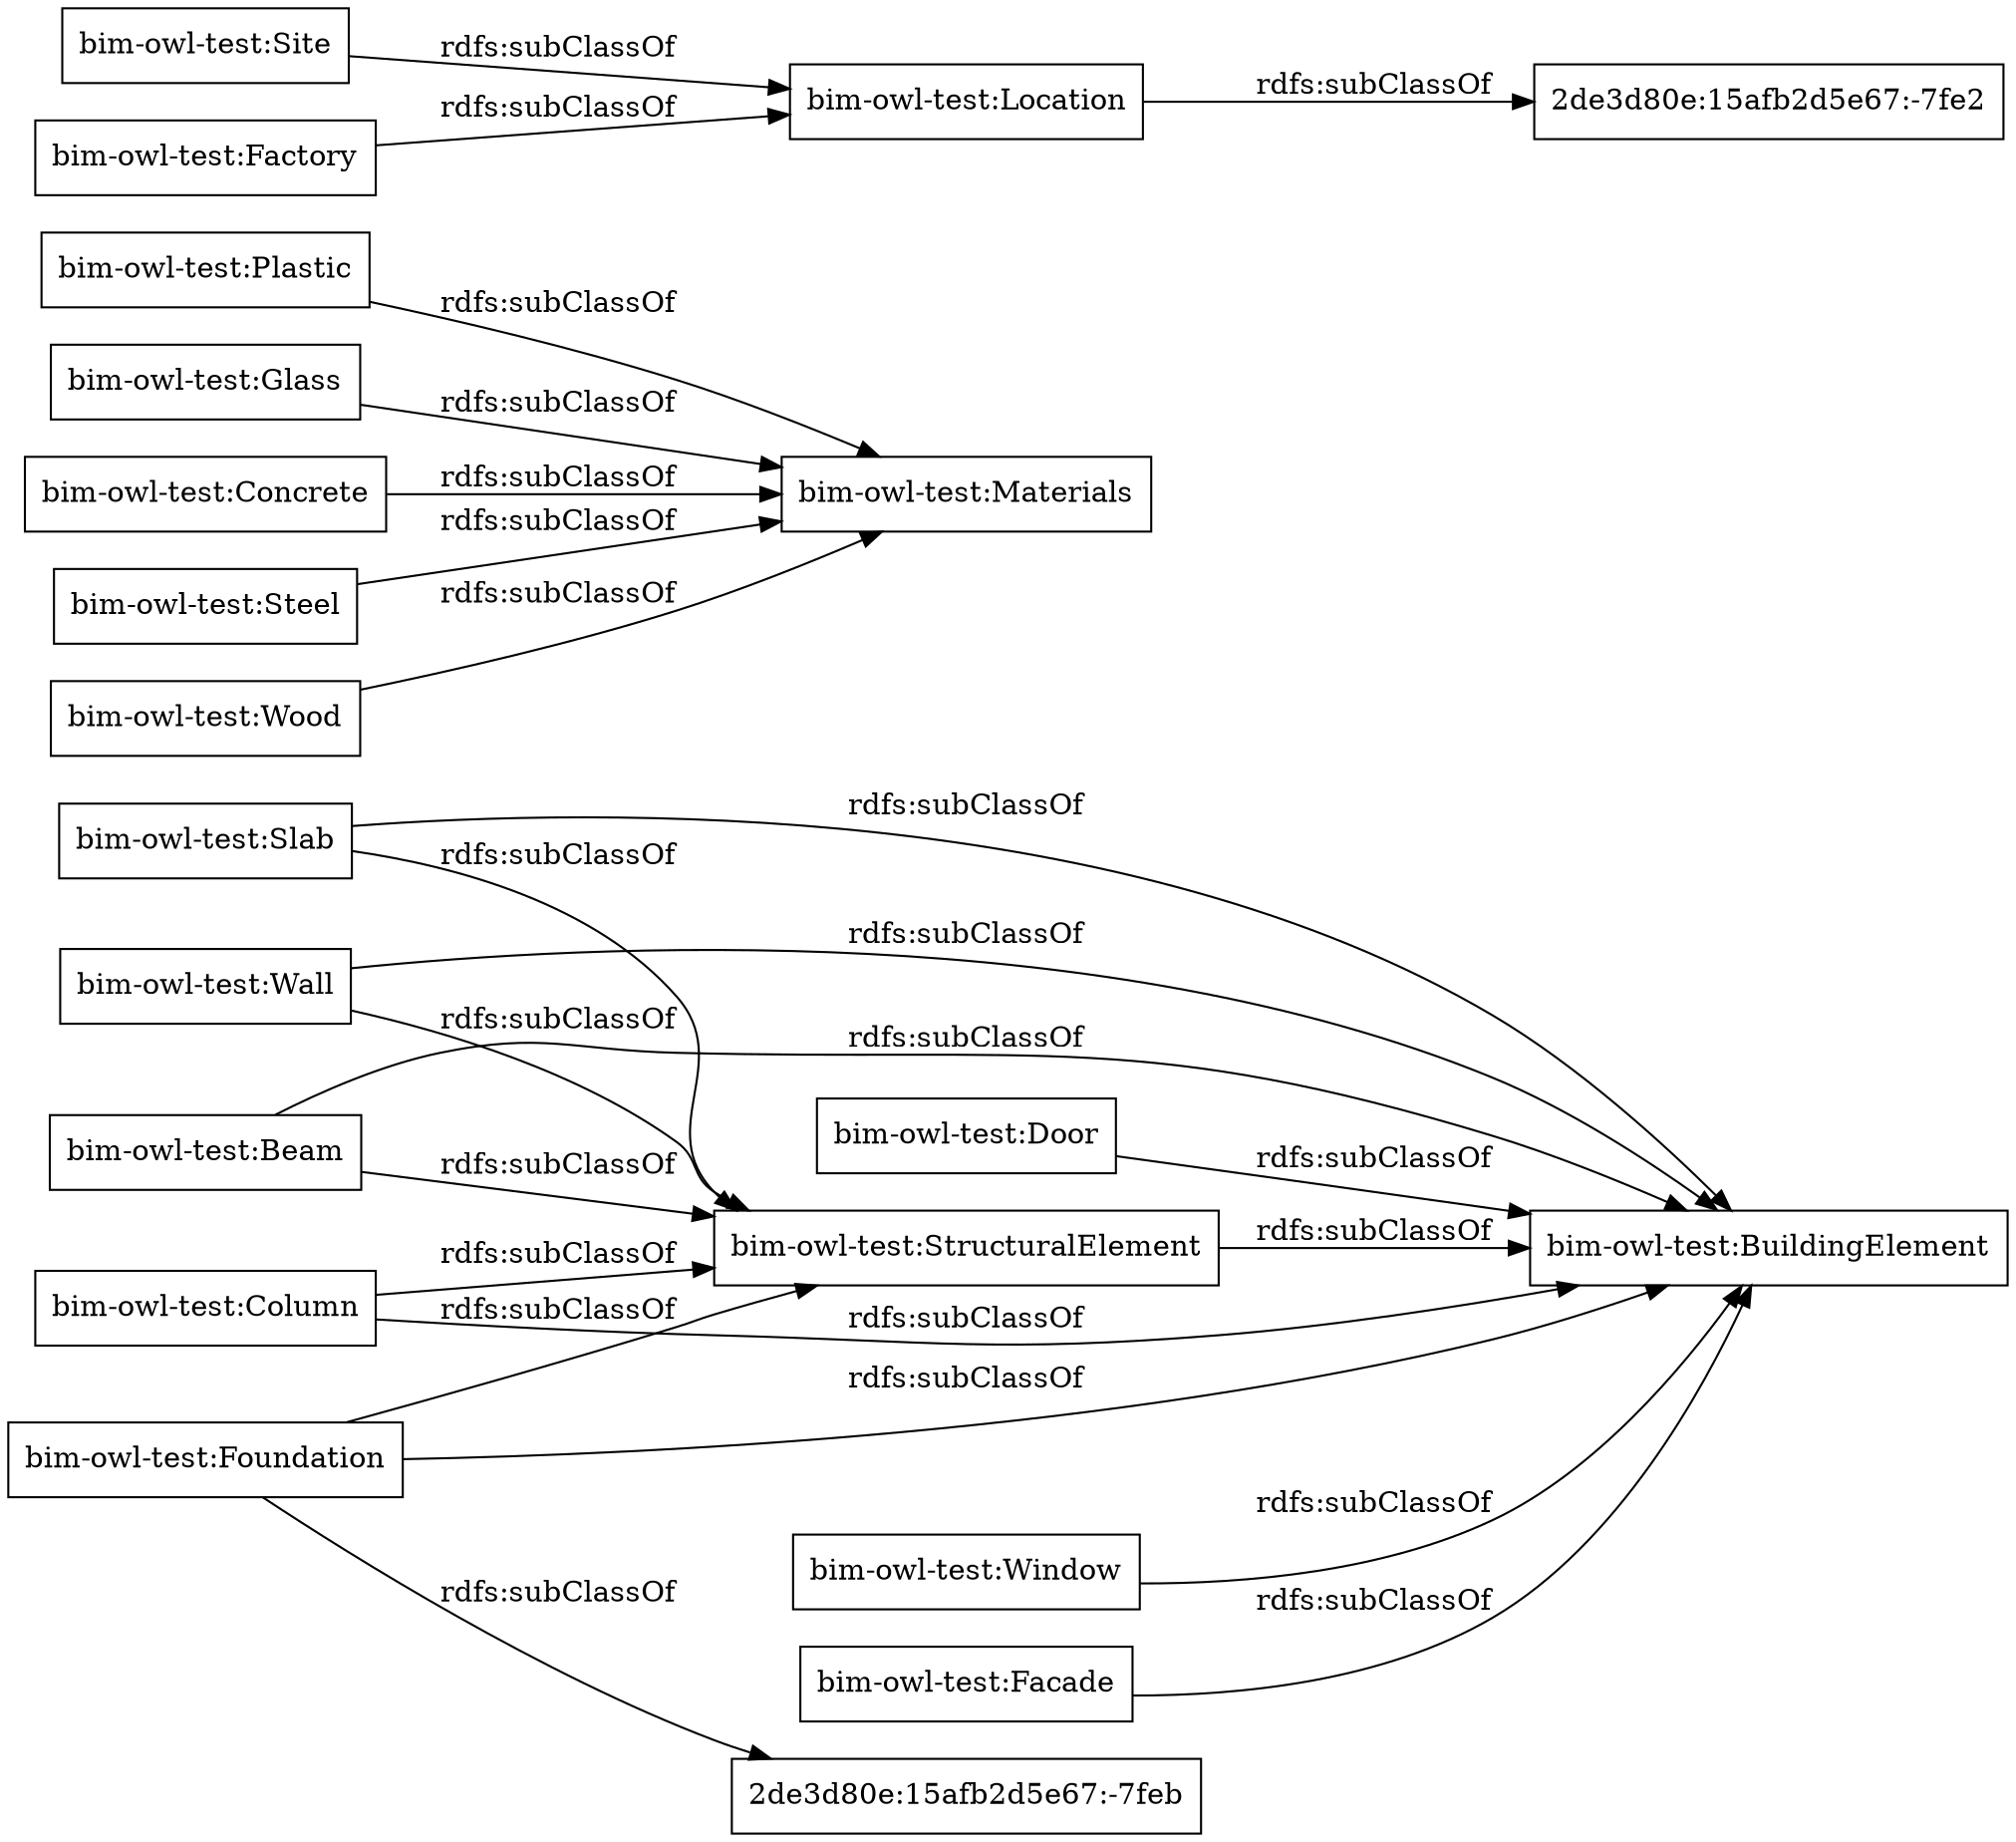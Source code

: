 digraph ar2dtool_diagram { 
rankdir=LR;
size="1000"
node [shape = rectangle, color="black"]; "bim-owl-test:Slab" "bim-owl-test:BuildingElement" "bim-owl-test:Wall" "bim-owl-test:Beam" "bim-owl-test:Plastic" "bim-owl-test:Glass" "bim-owl-test:Concrete" "bim-owl-test:Location" "bim-owl-test:Door" "bim-owl-test:Steel" "bim-owl-test:Materials" "bim-owl-test:Site" "bim-owl-test:StructuralElement" "bim-owl-test:Foundation" "bim-owl-test:Wood" "2de3d80e:15afb2d5e67:-7fe2" "2de3d80e:15afb2d5e67:-7feb" "bim-owl-test:Column" "bim-owl-test:Factory" "bim-owl-test:Window" "bim-owl-test:Facade" ; /*classes style*/
	"bim-owl-test:Site" -> "bim-owl-test:Location" [ label = "rdfs:subClassOf" ];
	"bim-owl-test:Wood" -> "bim-owl-test:Materials" [ label = "rdfs:subClassOf" ];
	"bim-owl-test:Foundation" -> "2de3d80e:15afb2d5e67:-7feb" [ label = "rdfs:subClassOf" ];
	"bim-owl-test:Foundation" -> "bim-owl-test:StructuralElement" [ label = "rdfs:subClassOf" ];
	"bim-owl-test:Foundation" -> "bim-owl-test:BuildingElement" [ label = "rdfs:subClassOf" ];
	"bim-owl-test:Door" -> "bim-owl-test:BuildingElement" [ label = "rdfs:subClassOf" ];
	"bim-owl-test:Glass" -> "bim-owl-test:Materials" [ label = "rdfs:subClassOf" ];
	"bim-owl-test:Wall" -> "bim-owl-test:StructuralElement" [ label = "rdfs:subClassOf" ];
	"bim-owl-test:Wall" -> "bim-owl-test:BuildingElement" [ label = "rdfs:subClassOf" ];
	"bim-owl-test:Steel" -> "bim-owl-test:Materials" [ label = "rdfs:subClassOf" ];
	"bim-owl-test:Beam" -> "bim-owl-test:StructuralElement" [ label = "rdfs:subClassOf" ];
	"bim-owl-test:Beam" -> "bim-owl-test:BuildingElement" [ label = "rdfs:subClassOf" ];
	"bim-owl-test:Factory" -> "bim-owl-test:Location" [ label = "rdfs:subClassOf" ];
	"bim-owl-test:Facade" -> "bim-owl-test:BuildingElement" [ label = "rdfs:subClassOf" ];
	"bim-owl-test:Column" -> "bim-owl-test:StructuralElement" [ label = "rdfs:subClassOf" ];
	"bim-owl-test:Column" -> "bim-owl-test:BuildingElement" [ label = "rdfs:subClassOf" ];
	"bim-owl-test:Window" -> "bim-owl-test:BuildingElement" [ label = "rdfs:subClassOf" ];
	"bim-owl-test:Slab" -> "bim-owl-test:StructuralElement" [ label = "rdfs:subClassOf" ];
	"bim-owl-test:Slab" -> "bim-owl-test:BuildingElement" [ label = "rdfs:subClassOf" ];
	"bim-owl-test:StructuralElement" -> "bim-owl-test:BuildingElement" [ label = "rdfs:subClassOf" ];
	"bim-owl-test:Location" -> "2de3d80e:15afb2d5e67:-7fe2" [ label = "rdfs:subClassOf" ];
	"bim-owl-test:Plastic" -> "bim-owl-test:Materials" [ label = "rdfs:subClassOf" ];
	"bim-owl-test:Concrete" -> "bim-owl-test:Materials" [ label = "rdfs:subClassOf" ];

}
